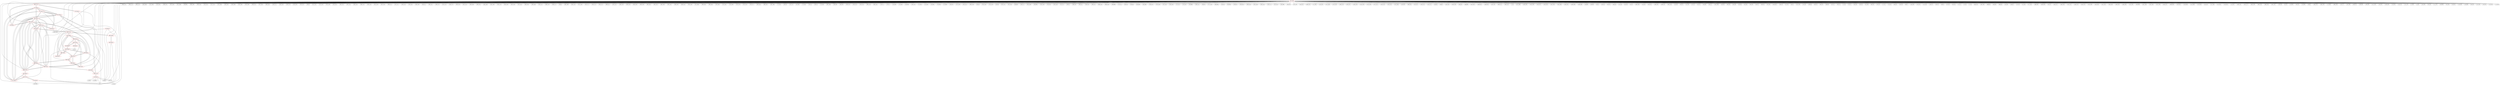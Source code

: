 graph {
	563 [label="(563) T11_T1" color=red]
	575 [label="(575) R24_T1"]
	572 [label="(572) R28_T1"]
	579 [label="(579) R32_t1"]
	564 [label="(564) T12_T1" color=red]
	580 [label="(580) R33_T1"]
	573 [label="(573) R29_T1"]
	574 [label="(574) R25_T1"]
	565 [label="(565) T13_T1" color=red]
	577 [label="(577) R30_T1"]
	581 [label="(581) R34_T1"]
	576 [label="(576) R26_T1"]
	566 [label="(566) T14_T1" color=red]
	578 [label="(578) R31_T1"]
	591 [label="(591) R51_P1"]
	600 [label="(600) R50_P1"]
	569 [label="(569) T17_T1"]
	582 [label="(582) R35_T1"]
	568 [label="(568) T16_T1"]
	567 [label="(567) T15_T1"]
	567 [label="(567) T15_T1" color=red]
	579 [label="(579) R32_t1"]
	591 [label="(591) R51_P1"]
	600 [label="(600) R50_P1"]
	569 [label="(569) T17_T1"]
	582 [label="(582) R35_T1"]
	568 [label="(568) T16_T1"]
	566 [label="(566) T14_T1"]
	568 [label="(568) T16_T1" color=red]
	580 [label="(580) R33_T1"]
	591 [label="(591) R51_P1"]
	600 [label="(600) R50_P1"]
	569 [label="(569) T17_T1"]
	582 [label="(582) R35_T1"]
	567 [label="(567) T15_T1"]
	566 [label="(566) T14_T1"]
	569 [label="(569) T17_T1" color=red]
	581 [label="(581) R34_T1"]
	591 [label="(591) R51_P1"]
	600 [label="(600) R50_P1"]
	582 [label="(582) R35_T1"]
	568 [label="(568) T16_T1"]
	567 [label="(567) T15_T1"]
	566 [label="(566) T14_T1"]
	570 [label="(570) R23_T1" color=red]
	239 [label="(239) J5"]
	9 [label="(9) U1"]
	562 [label="(562) T10_T1"]
	571 [label="(571) R27_T1" color=red]
	577 [label="(577) R30_T1"]
	582 [label="(582) R35_T1"]
	573 [label="(573) R29_T1"]
	572 [label="(572) R28_T1"]
	562 [label="(562) T10_T1"]
	578 [label="(578) R31_T1"]
	572 [label="(572) R28_T1" color=red]
	577 [label="(577) R30_T1"]
	582 [label="(582) R35_T1"]
	573 [label="(573) R29_T1"]
	571 [label="(571) R27_T1"]
	563 [label="(563) T11_T1"]
	579 [label="(579) R32_t1"]
	573 [label="(573) R29_T1" color=red]
	577 [label="(577) R30_T1"]
	582 [label="(582) R35_T1"]
	572 [label="(572) R28_T1"]
	571 [label="(571) R27_T1"]
	580 [label="(580) R33_T1"]
	564 [label="(564) T12_T1"]
	574 [label="(574) R25_T1" color=red]
	105 [label="(105) U9"]
	4 [label="(4) TP3"]
	239 [label="(239) J5"]
	174 [label="(174) R57"]
	9 [label="(9) U1"]
	564 [label="(564) T12_T1"]
	575 [label="(575) R24_T1" color=red]
	239 [label="(239) J5"]
	9 [label="(9) U1"]
	563 [label="(563) T11_T1"]
	576 [label="(576) R26_T1" color=red]
	9 [label="(9) U1"]
	212 [label="(212) J4"]
	217 [label="(217) R71"]
	565 [label="(565) T13_T1"]
	577 [label="(577) R30_T1" color=red]
	582 [label="(582) R35_T1"]
	573 [label="(573) R29_T1"]
	572 [label="(572) R28_T1"]
	571 [label="(571) R27_T1"]
	581 [label="(581) R34_T1"]
	565 [label="(565) T13_T1"]
	578 [label="(578) R31_T1" color=red]
	562 [label="(562) T10_T1"]
	571 [label="(571) R27_T1"]
	566 [label="(566) T14_T1"]
	579 [label="(579) R32_t1" color=red]
	567 [label="(567) T15_T1"]
	563 [label="(563) T11_T1"]
	572 [label="(572) R28_T1"]
	580 [label="(580) R33_T1" color=red]
	568 [label="(568) T16_T1"]
	573 [label="(573) R29_T1"]
	564 [label="(564) T12_T1"]
	581 [label="(581) R34_T1" color=red]
	569 [label="(569) T17_T1"]
	577 [label="(577) R30_T1"]
	565 [label="(565) T13_T1"]
	582 [label="(582) R35_T1" color=red]
	577 [label="(577) R30_T1"]
	573 [label="(573) R29_T1"]
	572 [label="(572) R28_T1"]
	571 [label="(571) R27_T1"]
	591 [label="(591) R51_P1"]
	600 [label="(600) R50_P1"]
	569 [label="(569) T17_T1"]
	568 [label="(568) T16_T1"]
	567 [label="(567) T15_T1"]
	566 [label="(566) T14_T1"]
	583 [label="(583) T23_P1" color=red]
	593 [label="(593) R48_P1"]
	596 [label="(596) R43_P1"]
	584 [label="(584) T24_P1"]
	589 [label="(589) R44_P1"]
	584 [label="(584) T24_P1" color=red]
	590 [label="(590) R46_P1"]
	583 [label="(583) T23_P1"]
	585 [label="(585) T27_P1" color=red]
	591 [label="(591) R51_P1"]
	586 [label="(586) T28_P1"]
	594 [label="(594) R53_P1"]
	597 [label="(597) R49_P1"]
	586 [label="(586) T28_P1" color=red]
	592 [label="(592) R52_P1"]
	585 [label="(585) T27_P1"]
	587 [label="(587) T25_P1" color=red]
	588 [label="(588) T29_P1"]
	593 [label="(593) R48_P1"]
	595 [label="(595) R45_P1"]
	9 [label="(9) U1"]
	588 [label="(588) T29_P1" color=red]
	587 [label="(587) T25_P1"]
	594 [label="(594) R53_P1"]
	589 [label="(589) R44_P1" color=red]
	8 [label="(8) U3"]
	583 [label="(583) T23_P1"]
	590 [label="(590) R46_P1" color=red]
	598 [label="(598) T26_P1"]
	599 [label="(599) R47_P1"]
	584 [label="(584) T24_P1"]
	591 [label="(591) R51_P1" color=red]
	585 [label="(585) T27_P1"]
	600 [label="(600) R50_P1"]
	569 [label="(569) T17_T1"]
	582 [label="(582) R35_T1"]
	568 [label="(568) T16_T1"]
	567 [label="(567) T15_T1"]
	566 [label="(566) T14_T1"]
	592 [label="(592) R52_P1" color=red]
	239 [label="(239) J5"]
	9 [label="(9) U1"]
	586 [label="(586) T28_P1"]
	593 [label="(593) R48_P1" color=red]
	587 [label="(587) T25_P1"]
	583 [label="(583) T23_P1"]
	596 [label="(596) R43_P1"]
	594 [label="(594) R53_P1" color=red]
	588 [label="(588) T29_P1"]
	585 [label="(585) T27_P1"]
	597 [label="(597) R49_P1"]
	595 [label="(595) R45_P1" color=red]
	599 [label="(599) R47_P1"]
	596 [label="(596) R43_P1"]
	597 [label="(597) R49_P1"]
	587 [label="(587) T25_P1"]
	9 [label="(9) U1"]
	596 [label="(596) R43_P1" color=red]
	593 [label="(593) R48_P1"]
	583 [label="(583) T23_P1"]
	599 [label="(599) R47_P1"]
	595 [label="(595) R45_P1"]
	597 [label="(597) R49_P1"]
	597 [label="(597) R49_P1" color=red]
	599 [label="(599) R47_P1"]
	595 [label="(595) R45_P1"]
	596 [label="(596) R43_P1"]
	585 [label="(585) T27_P1"]
	594 [label="(594) R53_P1"]
	598 [label="(598) T26_P1" color=red]
	600 [label="(600) R50_P1"]
	590 [label="(590) R46_P1"]
	599 [label="(599) R47_P1"]
	599 [label="(599) R47_P1" color=red]
	595 [label="(595) R45_P1"]
	596 [label="(596) R43_P1"]
	597 [label="(597) R49_P1"]
	598 [label="(598) T26_P1"]
	590 [label="(590) R46_P1"]
	600 [label="(600) R50_P1" color=red]
	598 [label="(598) T26_P1"]
	591 [label="(591) R51_P1"]
	569 [label="(569) T17_T1"]
	582 [label="(582) R35_T1"]
	568 [label="(568) T16_T1"]
	567 [label="(567) T15_T1"]
	566 [label="(566) T14_T1"]
	601 [label="(601) GND" color=red]
	396 [label="(396) C223"]
	395 [label="(395) C174"]
	394 [label="(394) C170"]
	414 [label="(414) C164"]
	412 [label="(412) C200"]
	413 [label="(413) C201"]
	406 [label="(406) C181"]
	407 [label="(407) C185"]
	411 [label="(411) C196"]
	209 [label="(209) R65"]
	408 [label="(408) C189"]
	409 [label="(409) C193"]
	410 [label="(410) C192"]
	417 [label="(417) C176"]
	415 [label="(415) C168"]
	433 [label="(433) C182"]
	204 [label="(204) C269"]
	434 [label="(434) C186"]
	435 [label="(435) C188"]
	436 [label="(436) C197"]
	437 [label="(437) C204"]
	432 [label="(432) C125"]
	416 [label="(416) C172"]
	431 [label="(431) C123"]
	418 [label="(418) C179"]
	419 [label="(419) C183"]
	420 [label="(420) C187"]
	195 [label="(195) J3"]
	421 [label="(421) C191"]
	422 [label="(422) C195"]
	423 [label="(423) C198"]
	424 [label="(424) C202"]
	403 [label="(403) C232"]
	397 [label="(397) C225"]
	404 [label="(404) C234"]
	399 [label="(399) C224"]
	400 [label="(400) C226"]
	401 [label="(401) C228"]
	402 [label="(402) C230"]
	398 [label="(398) C222"]
	427 [label="(427) C217"]
	428 [label="(428) C219"]
	429 [label="(429) C235"]
	430 [label="(430) C236"]
	202 [label="(202) U11"]
	383 [label="(383) C231"]
	208 [label="(208) C275"]
	207 [label="(207) C274"]
	206 [label="(206) C273"]
	405 [label="(405) C220"]
	447 [label="(447) C124"]
	439 [label="(439) C206"]
	440 [label="(440) C207"]
	441 [label="(441) C156"]
	442 [label="(442) C169"]
	443 [label="(443) C178"]
	444 [label="(444) C184"]
	445 [label="(445) C190"]
	197 [label="(197) C110"]
	446 [label="(446) C194"]
	196 [label="(196) C109"]
	455 [label="(455) C122"]
	448 [label="(448) C126"]
	449 [label="(449) C127"]
	194 [label="(194) J2"]
	465 [label="(465) C288"]
	450 [label="(450) C155"]
	451 [label="(451) C160"]
	452 [label="(452) C171"]
	453 [label="(453) C173"]
	454 [label="(454) C175"]
	198 [label="(198) C111"]
	457 [label="(457) C227"]
	458 [label="(458) C229"]
	459 [label="(459) C233"]
	464 [label="(464) C264"]
	460 [label="(460) C246"]
	461 [label="(461) C247"]
	462 [label="(462) C252"]
	463 [label="(463) C260"]
	392 [label="(392) C162"]
	438 [label="(438) C205"]
	426 [label="(426) C215"]
	393 [label="(393) C166"]
	471 [label="(471) C282"]
	468 [label="(468) C285"]
	469 [label="(469) C284"]
	470 [label="(470) C283"]
	472 [label="(472) C281"]
	473 [label="(473) C280"]
	474 [label="(474) C279"]
	475 [label="(475) C278"]
	476 [label="(476) C277"]
	425 [label="(425) C213"]
	466 [label="(466) C287"]
	467 [label="(467) C286"]
	9 [label="(9) U1"]
	172 [label="(172) C82"]
	106 [label="(106) U8"]
	107 [label="(107) U10"]
	181 [label="(181) R50"]
	173 [label="(173) C83"]
	105 [label="(105) U9"]
	104 [label="(104) U5"]
	108 [label="(108) U4"]
	170 [label="(170) C80"]
	382 [label="(382) C208"]
	166 [label="(166) C98"]
	168 [label="(168) C99"]
	169 [label="(169) C102"]
	203 [label="(203) C270"]
	379 [label="(379) C216"]
	380 [label="(380) C218"]
	381 [label="(381) C221"]
	178 [label="(178) C71"]
	179 [label="(179) U7"]
	162 [label="(162) R58"]
	176 [label="(176) C69"]
	148 [label="(148) C88"]
	149 [label="(149) C101"]
	151 [label="(151) R52"]
	171 [label="(171) C81"]
	153 [label="(153) R61"]
	155 [label="(155) R54"]
	157 [label="(157) R63"]
	146 [label="(146) C87"]
	147 [label="(147) C100"]
	325 [label="(325) C147"]
	306 [label="(306) C138"]
	241 [label="(241) J6"]
	324 [label="(324) C146"]
	314 [label="(314) C139"]
	237 [label="(237) J8"]
	310 [label="(310) C141"]
	301 [label="(301) U28"]
	242 [label="(242) JP3"]
	234 [label="(234) U17"]
	322 [label="(322) C148"]
	238 [label="(238) FB4"]
	323 [label="(323) C149"]
	319 [label="(319) U26"]
	318 [label="(318) C140"]
	321 [label="(321) U27"]
	239 [label="(239) J5"]
	240 [label="(240) X1"]
	299 [label="(299) U30"]
	300 [label="(300) U31"]
	295 [label="(295) U29"]
	296 [label="(296) U23"]
	284 [label="(284) C132"]
	285 [label="(285) C133"]
	288 [label="(288) R98"]
	274 [label="(274) U21"]
	287 [label="(287) Q2"]
	279 [label="(279) J10"]
	252 [label="(252) DS6"]
	251 [label="(251) DS5"]
	278 [label="(278) C137"]
	275 [label="(275) C134"]
	257 [label="(257) U18"]
	276 [label="(276) C135"]
	272 [label="(272) U22"]
	273 [label="(273) U20"]
	249 [label="(249) R88"]
	248 [label="(248) C131"]
	283 [label="(283) D5"]
	277 [label="(277) C136"]
	256 [label="(256) SW1"]
	282 [label="(282) D4"]
	359 [label="(359) FB5"]
	228 [label="(228) R75"]
	353 [label="(353) R125"]
	230 [label="(230) C116"]
	231 [label="(231) C118"]
	232 [label="(232) C114"]
	233 [label="(233) C117"]
	227 [label="(227) U13"]
	212 [label="(212) J4"]
	355 [label="(355) FB6"]
	356 [label="(356) U35"]
	357 [label="(357) U36"]
	210 [label="(210) U12"]
	229 [label="(229) C115"]
	211 [label="(211) BT1"]
	372 [label="(372) U32"]
	271 [label="(271) C130"]
	270 [label="(270) C128"]
	269 [label="(269) C119"]
	376 [label="(376) C157"]
	263 [label="(263) C129"]
	374 [label="(374) C150"]
	375 [label="(375) C158"]
	377 [label="(377) C121"]
	378 [label="(378) C120"]
	370 [label="(370) C153"]
	371 [label="(371) C154"]
	262 [label="(262) DS3"]
	366 [label="(366) U34"]
	337 [label="(337) U37"]
	226 [label="(226) C113"]
	225 [label="(225) C112"]
	223 [label="(223) D1"]
	350 [label="(350) J7"]
	221 [label="(221) U14"]
	340 [label="(340) C159"]
	342 [label="(342) J13"]
	346 [label="(346) JP4"]
	347 [label="(347) R122"]
	348 [label="(348) R123"]
	349 [label="(349) R124"]
	367 [label="(367) U33"]
	368 [label="(368) C151"]
	369 [label="(369) C152"]
	8 [label="(8) U3"]
	7 [label="(7) U2"]
	527 [label="(527) C248"]
	536 [label="(536) C265"]
	535 [label="(535) C258"]
	534 [label="(534) C257"]
	533 [label="(533) C255"]
	532 [label="(532) C254"]
	531 [label="(531) C253"]
	530 [label="(530) C251"]
	529 [label="(529) C250"]
	528 [label="(528) C249"]
	39 [label="(39) R30"]
	38 [label="(38) R29"]
	54 [label="(54) C2"]
	50 [label="(50) C13"]
	46 [label="(46) C32"]
	49 [label="(49) C10"]
	51 [label="(51) C16"]
	45 [label="(45) C29"]
	55 [label="(55) C5"]
	509 [label="(509) C256"]
	52 [label="(52) C19"]
	503 [label="(503) U42"]
	508 [label="(508) C261"]
	496 [label="(496) U43"]
	494 [label="(494) C244"]
	44 [label="(44) C49"]
	48 [label="(48) C52"]
	47 [label="(47) C28"]
	75 [label="(75) C15"]
	53 [label="(53) C22"]
	59 [label="(59) C60"]
	65 [label="(65) C11"]
	553 [label="(553) C266"]
	58 [label="(58) C59"]
	89 [label="(89) C36"]
	93 [label="(93) C48"]
	92 [label="(92) C45"]
	91 [label="(91) C42"]
	90 [label="(90) C39"]
	94 [label="(94) C51"]
	88 [label="(88) C33"]
	87 [label="(87) C30"]
	550 [label="(550) R152"]
	86 [label="(86) C53"]
	57 [label="(57) C25"]
	56 [label="(56) C1"]
	551 [label="(551) U49"]
	70 [label="(70) C26"]
	559 [label="(559) Q4"]
	69 [label="(69) C23"]
	68 [label="(68) C20"]
	558 [label="(558) Q3"]
	67 [label="(67) C17"]
	66 [label="(66) C14"]
	71 [label="(71) C3"]
	79 [label="(79) C27"]
	83 [label="(83) C44"]
	82 [label="(82) C41"]
	81 [label="(81) C38"]
	80 [label="(80) C35"]
	78 [label="(78) C24"]
	77 [label="(77) C21"]
	76 [label="(76) C18"]
	96 [label="(96) C61"]
	85 [label="(85) C50"]
	99 [label="(99) C7"]
	103 [label="(103) C58"]
	102 [label="(102) C57"]
	101 [label="(101) C34"]
	100 [label="(100) C31"]
	84 [label="(84) C47"]
	98 [label="(98) C4"]
	97 [label="(97) C62"]
	95 [label="(95) C54"]
	74 [label="(74) C12"]
	73 [label="(73) C9"]
	72 [label="(72) C6"]
	481 [label="(481) U41"]
	487 [label="(487) U46"]
	486 [label="(486) J18"]
	485 [label="(485) D8"]
	484 [label="(484) J16"]
	43 [label="(43) C46"]
	478 [label="(478) J17"]
	42 [label="(42) C43"]
	41 [label="(41) C40"]
	477 [label="(477) U45"]
	488 [label="(488) SW3"]
	490 [label="(490) R138"]
	40 [label="(40) C37"]
	545 [label="(545) C211"]
	549 [label="(549) C245"]
	547 [label="(547) C212"]
	546 [label="(546) C214"]
	544 [label="(544) C210"]
	543 [label="(543) C209"]
	542 [label="(542) C241"]
	541 [label="(541) C242"]
	540 [label="(540) C259"]
	539 [label="(539) C243"]
	538 [label="(538) C263"]
	537 [label="(537) C262"]
	493 [label="(493) FB9"]
	491 [label="(491) C238"]
	502 [label="(502) C240"]
	501 [label="(501) C239"]
	500 [label="(500) C237"]
	499 [label="(499) R136"]
	520 [label="(520) R147"]
	519 [label="(519) R146"]
	521 [label="(521) R148"]
	513 [label="(513) R144"]
	512 [label="(512) U47"]
	517 [label="(517) U48"]
	515 [label="(515) R141"]
	516 [label="(516) R142"]
	125 [label="(125) C67"]
	390 [label="(390) C161"]
	391 [label="(391) C177"]
	384 [label="(384) C199"]
	389 [label="(389) C165"]
	386 [label="(386) C163"]
	387 [label="(387) C167"]
	184 [label="(184) C93"]
	61 [label="(61) C8"]
	118 [label="(118) R42"]
	60 [label="(60) C55"]
	120 [label="(120) R45"]
	193 [label="(193) J1"]
	186 [label="(186) C276"]
	385 [label="(385) C203"]
	122 [label="(122) R40"]
	388 [label="(388) C180"]
	191 [label="(191) C77"]
	187 [label="(187) C96"]
	188 [label="(188) C70"]
	189 [label="(189) C68"]
	190 [label="(190) C90"]
	141 [label="(141) C104"]
	140 [label="(140) C92"]
	139 [label="(139) C103"]
	129 [label="(129) C65"]
	132 [label="(132) C79"]
	131 [label="(131) C78"]
	12 [label="(12) R28"]
	11 [label="(11) R2"]
	130 [label="(130) C66"]
	63 [label="(63) C63"]
	111 [label="(111) C76"]
	109 [label="(109) R59"]
	62 [label="(62) C56"]
	138 [label="(138) C91"]
	134 [label="(134) C86"]
	133 [label="(133) R46"]
	64 [label="(64) C64"]
	137 [label="(137) C85"]
	136 [label="(136) C97"]
	135 [label="(135) C84"]
	113 [label="(113) R34"]
	562 [label="(562) T10_T1"]
	568 [label="(568) T16_T1"]
	569 [label="(569) T17_T1"]
	567 [label="(567) T15_T1"]
	564 [label="(564) T12_T1"]
	566 [label="(566) T14_T1"]
	565 [label="(565) T13_T1"]
	563 [label="(563) T11_T1"]
	598 [label="(598) T26_P1"]
	584 [label="(584) T24_P1"]
	588 [label="(588) T29_P1"]
	586 [label="(586) T28_P1"]
	563 -- 575
	563 -- 572
	563 -- 579
	564 -- 580
	564 -- 573
	564 -- 574
	565 -- 577
	565 -- 581
	565 -- 576
	566 -- 578
	566 -- 591
	566 -- 600
	566 -- 569
	566 -- 582
	566 -- 568
	566 -- 567
	567 -- 579
	567 -- 591
	567 -- 600
	567 -- 569
	567 -- 582
	567 -- 568
	567 -- 566
	568 -- 580
	568 -- 591
	568 -- 600
	568 -- 569
	568 -- 582
	568 -- 567
	568 -- 566
	569 -- 581
	569 -- 591
	569 -- 600
	569 -- 582
	569 -- 568
	569 -- 567
	569 -- 566
	570 -- 239
	570 -- 9
	570 -- 562
	571 -- 577
	571 -- 582
	571 -- 573
	571 -- 572
	571 -- 562
	571 -- 578
	572 -- 577
	572 -- 582
	572 -- 573
	572 -- 571
	572 -- 563
	572 -- 579
	573 -- 577
	573 -- 582
	573 -- 572
	573 -- 571
	573 -- 580
	573 -- 564
	574 -- 105
	574 -- 4
	574 -- 239
	574 -- 174
	574 -- 9
	574 -- 564
	575 -- 239
	575 -- 9
	575 -- 563
	576 -- 9
	576 -- 212
	576 -- 217
	576 -- 565
	577 -- 582
	577 -- 573
	577 -- 572
	577 -- 571
	577 -- 581
	577 -- 565
	578 -- 562
	578 -- 571
	578 -- 566
	579 -- 567
	579 -- 563
	579 -- 572
	580 -- 568
	580 -- 573
	580 -- 564
	581 -- 569
	581 -- 577
	581 -- 565
	582 -- 577
	582 -- 573
	582 -- 572
	582 -- 571
	582 -- 591
	582 -- 600
	582 -- 569
	582 -- 568
	582 -- 567
	582 -- 566
	583 -- 593
	583 -- 596
	583 -- 584
	583 -- 589
	584 -- 590
	584 -- 583
	585 -- 591
	585 -- 586
	585 -- 594
	585 -- 597
	586 -- 592
	586 -- 585
	587 -- 588
	587 -- 593
	587 -- 595
	587 -- 9
	588 -- 587
	588 -- 594
	589 -- 8
	589 -- 583
	590 -- 598
	590 -- 599
	590 -- 584
	591 -- 585
	591 -- 600
	591 -- 569
	591 -- 582
	591 -- 568
	591 -- 567
	591 -- 566
	592 -- 239
	592 -- 9
	592 -- 586
	593 -- 587
	593 -- 583
	593 -- 596
	594 -- 588
	594 -- 585
	594 -- 597
	595 -- 599
	595 -- 596
	595 -- 597
	595 -- 587
	595 -- 9
	596 -- 593
	596 -- 583
	596 -- 599
	596 -- 595
	596 -- 597
	597 -- 599
	597 -- 595
	597 -- 596
	597 -- 585
	597 -- 594
	598 -- 600
	598 -- 590
	598 -- 599
	599 -- 595
	599 -- 596
	599 -- 597
	599 -- 598
	599 -- 590
	600 -- 598
	600 -- 591
	600 -- 569
	600 -- 582
	600 -- 568
	600 -- 567
	600 -- 566
	601 -- 396
	601 -- 395
	601 -- 394
	601 -- 414
	601 -- 412
	601 -- 413
	601 -- 406
	601 -- 407
	601 -- 411
	601 -- 209
	601 -- 408
	601 -- 409
	601 -- 410
	601 -- 417
	601 -- 415
	601 -- 433
	601 -- 204
	601 -- 434
	601 -- 435
	601 -- 436
	601 -- 437
	601 -- 432
	601 -- 416
	601 -- 431
	601 -- 418
	601 -- 419
	601 -- 420
	601 -- 195
	601 -- 421
	601 -- 422
	601 -- 423
	601 -- 424
	601 -- 403
	601 -- 397
	601 -- 404
	601 -- 399
	601 -- 400
	601 -- 401
	601 -- 402
	601 -- 398
	601 -- 427
	601 -- 428
	601 -- 429
	601 -- 430
	601 -- 202
	601 -- 383
	601 -- 208
	601 -- 207
	601 -- 206
	601 -- 405
	601 -- 447
	601 -- 439
	601 -- 440
	601 -- 441
	601 -- 442
	601 -- 443
	601 -- 444
	601 -- 445
	601 -- 197
	601 -- 446
	601 -- 196
	601 -- 455
	601 -- 448
	601 -- 449
	601 -- 194
	601 -- 465
	601 -- 450
	601 -- 451
	601 -- 452
	601 -- 453
	601 -- 454
	601 -- 198
	601 -- 457
	601 -- 458
	601 -- 459
	601 -- 464
	601 -- 460
	601 -- 461
	601 -- 462
	601 -- 463
	601 -- 392
	601 -- 438
	601 -- 426
	601 -- 393
	601 -- 471
	601 -- 468
	601 -- 469
	601 -- 470
	601 -- 472
	601 -- 473
	601 -- 474
	601 -- 475
	601 -- 476
	601 -- 425
	601 -- 466
	601 -- 467
	601 -- 9
	601 -- 172
	601 -- 106
	601 -- 107
	601 -- 181
	601 -- 173
	601 -- 105
	601 -- 104
	601 -- 108
	601 -- 170
	601 -- 382
	601 -- 166
	601 -- 168
	601 -- 169
	601 -- 203
	601 -- 379
	601 -- 380
	601 -- 381
	601 -- 178
	601 -- 179
	601 -- 162
	601 -- 176
	601 -- 148
	601 -- 149
	601 -- 151
	601 -- 171
	601 -- 153
	601 -- 155
	601 -- 157
	601 -- 146
	601 -- 147
	601 -- 325
	601 -- 306
	601 -- 241
	601 -- 324
	601 -- 314
	601 -- 237
	601 -- 310
	601 -- 301
	601 -- 242
	601 -- 234
	601 -- 322
	601 -- 238
	601 -- 323
	601 -- 319
	601 -- 318
	601 -- 321
	601 -- 239
	601 -- 240
	601 -- 299
	601 -- 300
	601 -- 295
	601 -- 296
	601 -- 284
	601 -- 285
	601 -- 288
	601 -- 274
	601 -- 287
	601 -- 279
	601 -- 252
	601 -- 251
	601 -- 278
	601 -- 275
	601 -- 257
	601 -- 276
	601 -- 272
	601 -- 273
	601 -- 249
	601 -- 248
	601 -- 283
	601 -- 277
	601 -- 256
	601 -- 282
	601 -- 359
	601 -- 228
	601 -- 353
	601 -- 230
	601 -- 231
	601 -- 232
	601 -- 233
	601 -- 227
	601 -- 212
	601 -- 355
	601 -- 356
	601 -- 357
	601 -- 210
	601 -- 229
	601 -- 211
	601 -- 372
	601 -- 271
	601 -- 270
	601 -- 269
	601 -- 376
	601 -- 263
	601 -- 374
	601 -- 375
	601 -- 377
	601 -- 378
	601 -- 370
	601 -- 371
	601 -- 262
	601 -- 366
	601 -- 337
	601 -- 226
	601 -- 225
	601 -- 223
	601 -- 350
	601 -- 221
	601 -- 340
	601 -- 342
	601 -- 346
	601 -- 347
	601 -- 348
	601 -- 349
	601 -- 367
	601 -- 368
	601 -- 369
	601 -- 8
	601 -- 7
	601 -- 527
	601 -- 536
	601 -- 535
	601 -- 534
	601 -- 533
	601 -- 532
	601 -- 531
	601 -- 530
	601 -- 529
	601 -- 528
	601 -- 39
	601 -- 38
	601 -- 54
	601 -- 50
	601 -- 46
	601 -- 49
	601 -- 51
	601 -- 45
	601 -- 55
	601 -- 509
	601 -- 52
	601 -- 503
	601 -- 508
	601 -- 496
	601 -- 494
	601 -- 44
	601 -- 48
	601 -- 47
	601 -- 75
	601 -- 53
	601 -- 59
	601 -- 65
	601 -- 553
	601 -- 58
	601 -- 89
	601 -- 93
	601 -- 92
	601 -- 91
	601 -- 90
	601 -- 94
	601 -- 88
	601 -- 87
	601 -- 550
	601 -- 86
	601 -- 57
	601 -- 56
	601 -- 551
	601 -- 70
	601 -- 559
	601 -- 69
	601 -- 68
	601 -- 558
	601 -- 67
	601 -- 66
	601 -- 71
	601 -- 79
	601 -- 83
	601 -- 82
	601 -- 81
	601 -- 80
	601 -- 78
	601 -- 77
	601 -- 76
	601 -- 96
	601 -- 85
	601 -- 99
	601 -- 103
	601 -- 102
	601 -- 101
	601 -- 100
	601 -- 84
	601 -- 98
	601 -- 97
	601 -- 95
	601 -- 74
	601 -- 73
	601 -- 72
	601 -- 481
	601 -- 487
	601 -- 486
	601 -- 485
	601 -- 484
	601 -- 43
	601 -- 478
	601 -- 42
	601 -- 41
	601 -- 477
	601 -- 488
	601 -- 490
	601 -- 40
	601 -- 545
	601 -- 549
	601 -- 547
	601 -- 546
	601 -- 544
	601 -- 543
	601 -- 542
	601 -- 541
	601 -- 540
	601 -- 539
	601 -- 538
	601 -- 537
	601 -- 493
	601 -- 491
	601 -- 502
	601 -- 501
	601 -- 500
	601 -- 499
	601 -- 520
	601 -- 519
	601 -- 521
	601 -- 513
	601 -- 512
	601 -- 517
	601 -- 515
	601 -- 516
	601 -- 125
	601 -- 390
	601 -- 391
	601 -- 384
	601 -- 389
	601 -- 386
	601 -- 387
	601 -- 184
	601 -- 61
	601 -- 118
	601 -- 60
	601 -- 120
	601 -- 193
	601 -- 186
	601 -- 385
	601 -- 122
	601 -- 388
	601 -- 191
	601 -- 187
	601 -- 188
	601 -- 189
	601 -- 190
	601 -- 141
	601 -- 140
	601 -- 139
	601 -- 129
	601 -- 132
	601 -- 131
	601 -- 12
	601 -- 11
	601 -- 130
	601 -- 63
	601 -- 111
	601 -- 109
	601 -- 62
	601 -- 138
	601 -- 134
	601 -- 133
	601 -- 64
	601 -- 137
	601 -- 136
	601 -- 135
	601 -- 113
	601 -- 562
	601 -- 568
	601 -- 569
	601 -- 567
	601 -- 564
	601 -- 566
	601 -- 565
	601 -- 563
	601 -- 598
	601 -- 584
	601 -- 588
	601 -- 586
}